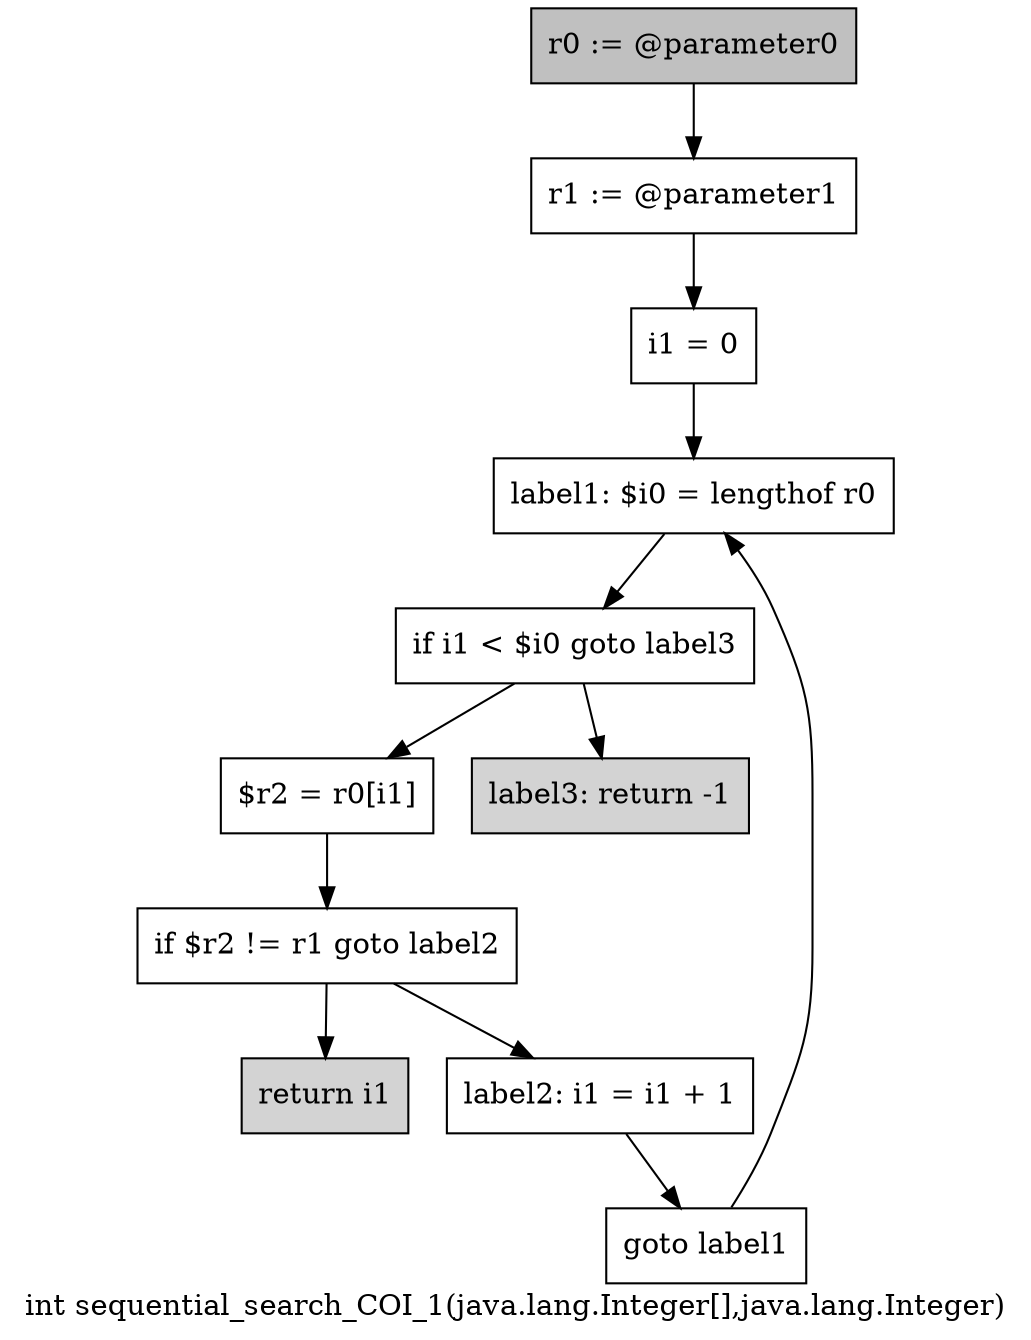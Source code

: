 digraph "int sequential_search_COI_1(java.lang.Integer[],java.lang.Integer)" {
    label="int sequential_search_COI_1(java.lang.Integer[],java.lang.Integer)";
    node [shape=box];
    "0" [style=filled,fillcolor=gray,label="r0 := @parameter0",];
    "1" [label="r1 := @parameter1",];
    "0"->"1";
    "2" [label="i1 = 0",];
    "1"->"2";
    "3" [label="label1: $i0 = lengthof r0",];
    "2"->"3";
    "4" [label="if i1 < $i0 goto label3",];
    "3"->"4";
    "5" [label="$r2 = r0[i1]",];
    "4"->"5";
    "10" [style=filled,fillcolor=lightgray,label="label3: return -1",];
    "4"->"10";
    "6" [label="if $r2 != r1 goto label2",];
    "5"->"6";
    "7" [style=filled,fillcolor=lightgray,label="return i1",];
    "6"->"7";
    "8" [label="label2: i1 = i1 + 1",];
    "6"->"8";
    "9" [label="goto label1",];
    "8"->"9";
    "9"->"3";
}
